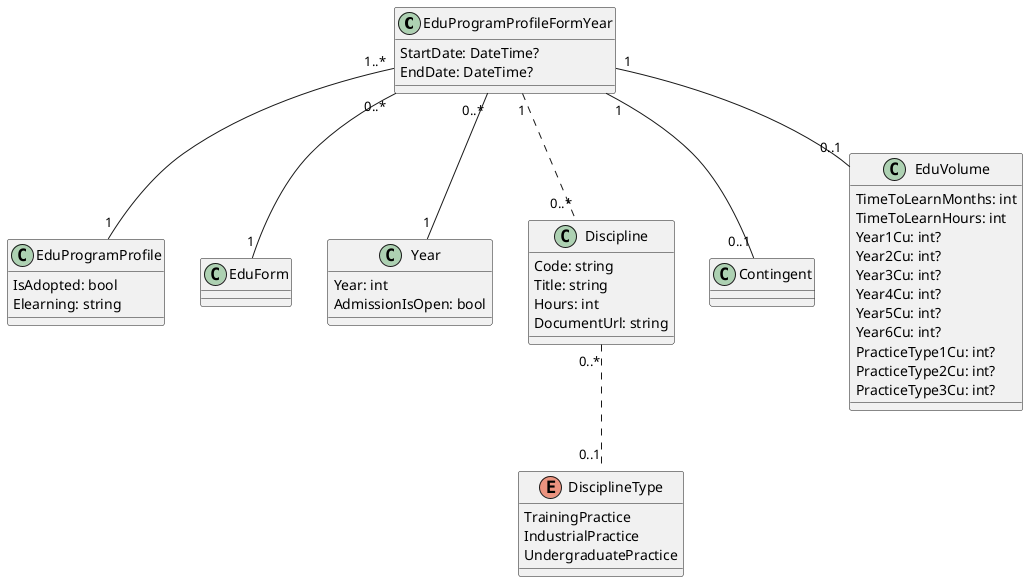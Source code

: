@startuml Volume of educational program

EduProgramProfileFormYear "1..*" -- "1" EduProgramProfile
EduProgramProfileFormYear "0..*" -- "1" EduForm
EduProgramProfileFormYear "0..*" -- "1" Year
EduProgramProfileFormYear "1" .. "0..*" Discipline
Discipline "0..*" .. "0..1" DisciplineType

EduProgramProfileFormYear "1" -- "0..1" Contingent
EduProgramProfileFormYear "1" -- "0..1" EduVolume

class EduProgramProfile {
    IsAdopted: bool
    Elearning: string
}

class EduVolume {
    TimeToLearnMonths: int
    TimeToLearnHours: int
    Year1Cu: int?
    Year2Cu: int?
    Year3Cu: int?
    Year4Cu: int?
    Year5Cu: int?
    Year6Cu: int?
    PracticeType1Cu: int?
    PracticeType2Cu: int?
    PracticeType3Cu: int?
}

class Year {
    Year: int
    AdmissionIsOpen: bool
}

class EduProgramProfileFormYear {
    StartDate: DateTime?
    EndDate: DateTime?
}

class Discipline {
    Code: string
    Title: string
    Hours: int
    DocumentUrl: string
}

enum DisciplineType {
    TrainingPractice
    IndustrialPractice
    UndergraduatePractice
}

@enduml
